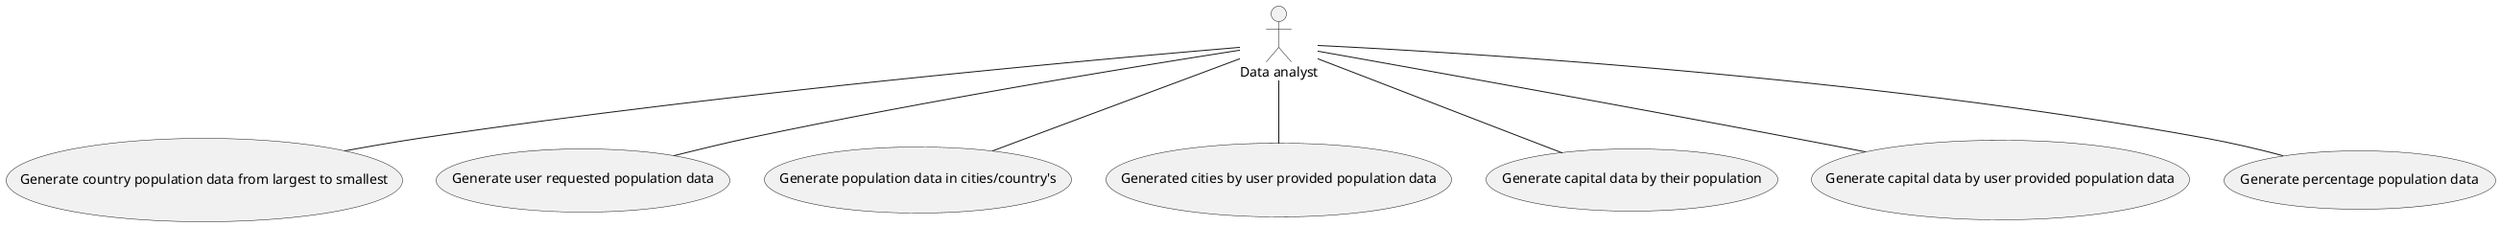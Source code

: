 @startuml

actor DA as "Data analyst"



usecase UC1 as "Generate country population data from largest to smallest"

usecase UC2 as "Generate user requested population data"

usecase UC3 as "Generate population data in cities/country's"

usecase UC4 as "Generated cities by user provided population data"

usecase UC5 as "Generate capital data by their population"

usecase UC6 as "Generate capital data by user provided population data"

usecase UC7 as "Generate percentage population data"

DA -- UC1

DA -- UC2

DA -- UC3

DA -- UC4

DA -- UC5

DA -- UC6

DA -- UC7


@enduml